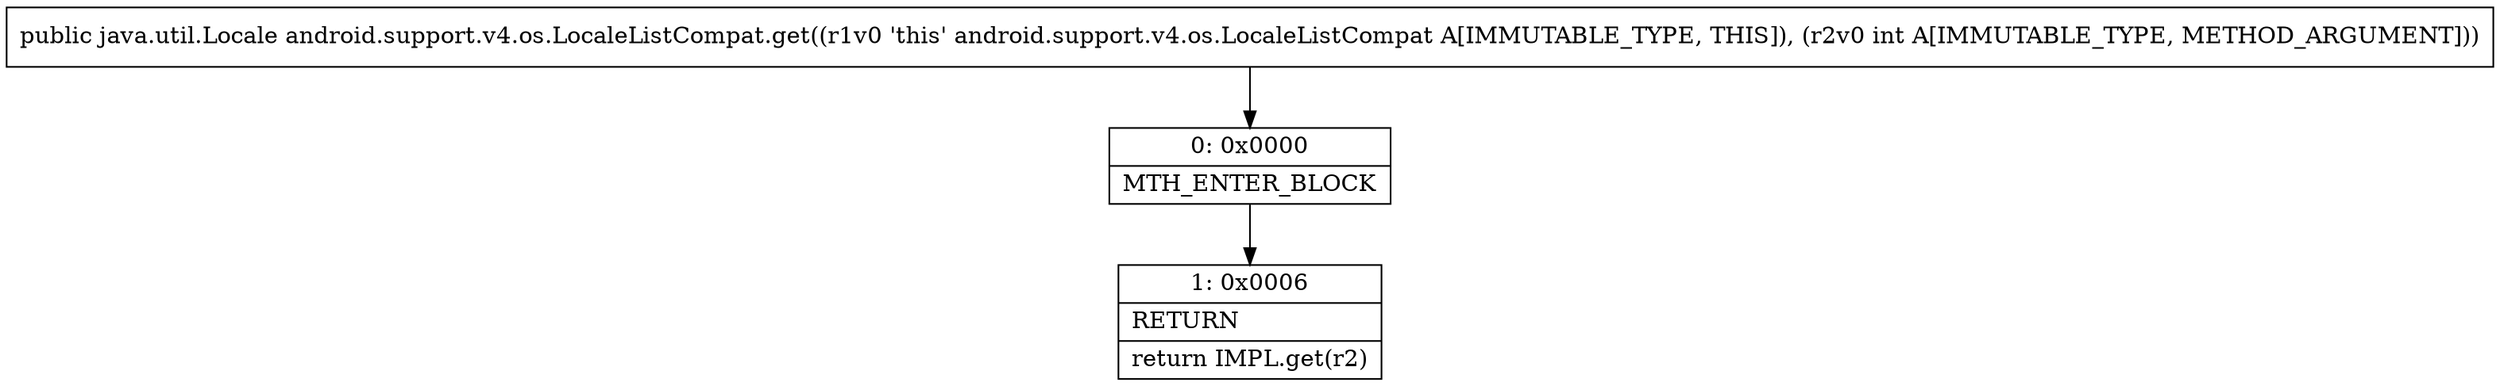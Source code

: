 digraph "CFG forandroid.support.v4.os.LocaleListCompat.get(I)Ljava\/util\/Locale;" {
Node_0 [shape=record,label="{0\:\ 0x0000|MTH_ENTER_BLOCK\l}"];
Node_1 [shape=record,label="{1\:\ 0x0006|RETURN\l|return IMPL.get(r2)\l}"];
MethodNode[shape=record,label="{public java.util.Locale android.support.v4.os.LocaleListCompat.get((r1v0 'this' android.support.v4.os.LocaleListCompat A[IMMUTABLE_TYPE, THIS]), (r2v0 int A[IMMUTABLE_TYPE, METHOD_ARGUMENT])) }"];
MethodNode -> Node_0;
Node_0 -> Node_1;
}

